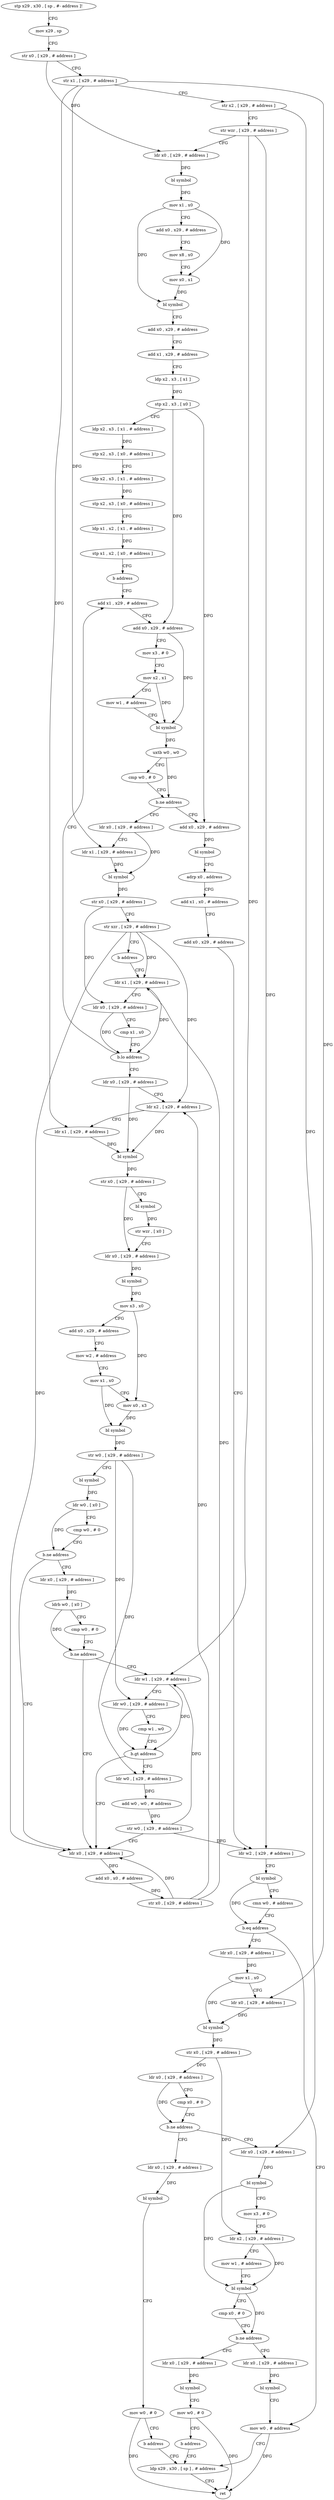 digraph "func" {
"99492" [label = "stp x29 , x30 , [ sp , #- address ]!" ]
"99496" [label = "mov x29 , sp" ]
"99500" [label = "str x0 , [ x29 , # address ]" ]
"99504" [label = "str x1 , [ x29 , # address ]" ]
"99508" [label = "str x2 , [ x29 , # address ]" ]
"99512" [label = "str wzr , [ x29 , # address ]" ]
"99516" [label = "ldr x0 , [ x29 , # address ]" ]
"99520" [label = "bl symbol" ]
"99524" [label = "mov x1 , x0" ]
"99528" [label = "add x0 , x29 , # address" ]
"99532" [label = "mov x8 , x0" ]
"99536" [label = "mov x0 , x1" ]
"99540" [label = "bl symbol" ]
"99544" [label = "add x0 , x29 , # address" ]
"99548" [label = "add x1 , x29 , # address" ]
"99552" [label = "ldp x2 , x3 , [ x1 ]" ]
"99556" [label = "stp x2 , x3 , [ x0 ]" ]
"99560" [label = "ldp x2 , x3 , [ x1 , # address ]" ]
"99564" [label = "stp x2 , x3 , [ x0 , # address ]" ]
"99568" [label = "ldp x2 , x3 , [ x1 , # address ]" ]
"99572" [label = "stp x2 , x3 , [ x0 , # address ]" ]
"99576" [label = "ldp x1 , x2 , [ x1 , # address ]" ]
"99580" [label = "stp x1 , x2 , [ x0 , # address ]" ]
"99584" [label = "b address" ]
"99764" [label = "add x1 , x29 , # address" ]
"99768" [label = "add x0 , x29 , # address" ]
"99772" [label = "mov x3 , # 0" ]
"99776" [label = "mov x2 , x1" ]
"99780" [label = "mov w1 , # address" ]
"99784" [label = "bl symbol" ]
"99788" [label = "uxtb w0 , w0" ]
"99792" [label = "cmp w0 , # 0" ]
"99796" [label = "b.ne address" ]
"99588" [label = "ldr x0 , [ x29 , # address ]" ]
"99800" [label = "add x0 , x29 , # address" ]
"99592" [label = "ldr x1 , [ x29 , # address ]" ]
"99596" [label = "bl symbol" ]
"99600" [label = "str x0 , [ x29 , # address ]" ]
"99604" [label = "str xzr , [ x29 , # address ]" ]
"99608" [label = "b address" ]
"99748" [label = "ldr x1 , [ x29 , # address ]" ]
"99804" [label = "bl symbol" ]
"99808" [label = "adrp x0 , address" ]
"99812" [label = "add x1 , x0 , # address" ]
"99816" [label = "add x0 , x29 , # address" ]
"99820" [label = "ldr w2 , [ x29 , # address ]" ]
"99824" [label = "bl symbol" ]
"99828" [label = "cmn w0 , # address" ]
"99832" [label = "b.eq address" ]
"99940" [label = "mov w0 , # address" ]
"99836" [label = "ldr x0 , [ x29 , # address ]" ]
"99752" [label = "ldr x0 , [ x29 , # address ]" ]
"99756" [label = "cmp x1 , x0" ]
"99760" [label = "b.lo address" ]
"99612" [label = "ldr x0 , [ x29 , # address ]" ]
"99944" [label = "ldp x29 , x30 , [ sp ] , # address" ]
"99840" [label = "mov x1 , x0" ]
"99844" [label = "ldr x0 , [ x29 , # address ]" ]
"99848" [label = "bl symbol" ]
"99852" [label = "str x0 , [ x29 , # address ]" ]
"99856" [label = "ldr x0 , [ x29 , # address ]" ]
"99860" [label = "cmp x0 , # 0" ]
"99864" [label = "b.ne address" ]
"99884" [label = "ldr x0 , [ x29 , # address ]" ]
"99868" [label = "ldr x0 , [ x29 , # address ]" ]
"99616" [label = "ldr x2 , [ x29 , # address ]" ]
"99620" [label = "ldr x1 , [ x29 , # address ]" ]
"99624" [label = "bl symbol" ]
"99628" [label = "str x0 , [ x29 , # address ]" ]
"99632" [label = "bl symbol" ]
"99636" [label = "str wzr , [ x0 ]" ]
"99640" [label = "ldr x0 , [ x29 , # address ]" ]
"99644" [label = "bl symbol" ]
"99648" [label = "mov x3 , x0" ]
"99652" [label = "add x0 , x29 , # address" ]
"99656" [label = "mov w2 , # address" ]
"99660" [label = "mov x1 , x0" ]
"99664" [label = "mov x0 , x3" ]
"99668" [label = "bl symbol" ]
"99672" [label = "str w0 , [ x29 , # address ]" ]
"99676" [label = "bl symbol" ]
"99680" [label = "ldr w0 , [ x0 ]" ]
"99684" [label = "cmp w0 , # 0" ]
"99688" [label = "b.ne address" ]
"99736" [label = "ldr x0 , [ x29 , # address ]" ]
"99692" [label = "ldr x0 , [ x29 , # address ]" ]
"99888" [label = "bl symbol" ]
"99892" [label = "mov x3 , # 0" ]
"99896" [label = "ldr x2 , [ x29 , # address ]" ]
"99900" [label = "mov w1 , # address" ]
"99904" [label = "bl symbol" ]
"99908" [label = "cmp x0 , # 0" ]
"99912" [label = "b.ne address" ]
"99932" [label = "ldr x0 , [ x29 , # address ]" ]
"99916" [label = "ldr x0 , [ x29 , # address ]" ]
"99872" [label = "bl symbol" ]
"99876" [label = "mov w0 , # 0" ]
"99880" [label = "b address" ]
"99740" [label = "add x0 , x0 , # address" ]
"99744" [label = "str x0 , [ x29 , # address ]" ]
"99696" [label = "ldrb w0 , [ x0 ]" ]
"99700" [label = "cmp w0 , # 0" ]
"99704" [label = "b.ne address" ]
"99708" [label = "ldr w1 , [ x29 , # address ]" ]
"99936" [label = "bl symbol" ]
"99920" [label = "bl symbol" ]
"99924" [label = "mov w0 , # 0" ]
"99928" [label = "b address" ]
"99948" [label = "ret" ]
"99712" [label = "ldr w0 , [ x29 , # address ]" ]
"99716" [label = "cmp w1 , w0" ]
"99720" [label = "b.gt address" ]
"99724" [label = "ldr w0 , [ x29 , # address ]" ]
"99728" [label = "add w0 , w0 , # address" ]
"99732" [label = "str w0 , [ x29 , # address ]" ]
"99492" -> "99496" [ label = "CFG" ]
"99496" -> "99500" [ label = "CFG" ]
"99500" -> "99504" [ label = "CFG" ]
"99500" -> "99516" [ label = "DFG" ]
"99504" -> "99508" [ label = "CFG" ]
"99504" -> "99592" [ label = "DFG" ]
"99504" -> "99844" [ label = "DFG" ]
"99504" -> "99620" [ label = "DFG" ]
"99508" -> "99512" [ label = "CFG" ]
"99508" -> "99884" [ label = "DFG" ]
"99512" -> "99516" [ label = "CFG" ]
"99512" -> "99820" [ label = "DFG" ]
"99512" -> "99708" [ label = "DFG" ]
"99516" -> "99520" [ label = "DFG" ]
"99520" -> "99524" [ label = "DFG" ]
"99524" -> "99528" [ label = "CFG" ]
"99524" -> "99536" [ label = "DFG" ]
"99524" -> "99540" [ label = "DFG" ]
"99528" -> "99532" [ label = "CFG" ]
"99532" -> "99536" [ label = "CFG" ]
"99536" -> "99540" [ label = "DFG" ]
"99540" -> "99544" [ label = "CFG" ]
"99544" -> "99548" [ label = "CFG" ]
"99548" -> "99552" [ label = "CFG" ]
"99552" -> "99556" [ label = "DFG" ]
"99556" -> "99560" [ label = "CFG" ]
"99556" -> "99768" [ label = "DFG" ]
"99556" -> "99800" [ label = "DFG" ]
"99560" -> "99564" [ label = "DFG" ]
"99564" -> "99568" [ label = "CFG" ]
"99568" -> "99572" [ label = "DFG" ]
"99572" -> "99576" [ label = "CFG" ]
"99576" -> "99580" [ label = "DFG" ]
"99580" -> "99584" [ label = "CFG" ]
"99584" -> "99764" [ label = "CFG" ]
"99764" -> "99768" [ label = "CFG" ]
"99768" -> "99772" [ label = "CFG" ]
"99768" -> "99784" [ label = "DFG" ]
"99772" -> "99776" [ label = "CFG" ]
"99776" -> "99780" [ label = "CFG" ]
"99776" -> "99784" [ label = "DFG" ]
"99780" -> "99784" [ label = "CFG" ]
"99784" -> "99788" [ label = "DFG" ]
"99788" -> "99792" [ label = "CFG" ]
"99788" -> "99796" [ label = "DFG" ]
"99792" -> "99796" [ label = "CFG" ]
"99796" -> "99588" [ label = "CFG" ]
"99796" -> "99800" [ label = "CFG" ]
"99588" -> "99592" [ label = "CFG" ]
"99588" -> "99596" [ label = "DFG" ]
"99800" -> "99804" [ label = "DFG" ]
"99592" -> "99596" [ label = "DFG" ]
"99596" -> "99600" [ label = "DFG" ]
"99600" -> "99604" [ label = "CFG" ]
"99600" -> "99752" [ label = "DFG" ]
"99604" -> "99608" [ label = "CFG" ]
"99604" -> "99748" [ label = "DFG" ]
"99604" -> "99616" [ label = "DFG" ]
"99604" -> "99736" [ label = "DFG" ]
"99608" -> "99748" [ label = "CFG" ]
"99748" -> "99752" [ label = "CFG" ]
"99748" -> "99760" [ label = "DFG" ]
"99804" -> "99808" [ label = "CFG" ]
"99808" -> "99812" [ label = "CFG" ]
"99812" -> "99816" [ label = "CFG" ]
"99816" -> "99820" [ label = "CFG" ]
"99820" -> "99824" [ label = "CFG" ]
"99824" -> "99828" [ label = "CFG" ]
"99824" -> "99832" [ label = "DFG" ]
"99828" -> "99832" [ label = "CFG" ]
"99832" -> "99940" [ label = "CFG" ]
"99832" -> "99836" [ label = "CFG" ]
"99940" -> "99944" [ label = "CFG" ]
"99940" -> "99948" [ label = "DFG" ]
"99836" -> "99840" [ label = "DFG" ]
"99752" -> "99756" [ label = "CFG" ]
"99752" -> "99760" [ label = "DFG" ]
"99756" -> "99760" [ label = "CFG" ]
"99760" -> "99612" [ label = "CFG" ]
"99760" -> "99764" [ label = "CFG" ]
"99612" -> "99616" [ label = "CFG" ]
"99612" -> "99624" [ label = "DFG" ]
"99944" -> "99948" [ label = "CFG" ]
"99840" -> "99844" [ label = "CFG" ]
"99840" -> "99848" [ label = "DFG" ]
"99844" -> "99848" [ label = "DFG" ]
"99848" -> "99852" [ label = "DFG" ]
"99852" -> "99856" [ label = "DFG" ]
"99852" -> "99896" [ label = "DFG" ]
"99856" -> "99860" [ label = "CFG" ]
"99856" -> "99864" [ label = "DFG" ]
"99860" -> "99864" [ label = "CFG" ]
"99864" -> "99884" [ label = "CFG" ]
"99864" -> "99868" [ label = "CFG" ]
"99884" -> "99888" [ label = "DFG" ]
"99868" -> "99872" [ label = "DFG" ]
"99616" -> "99620" [ label = "CFG" ]
"99616" -> "99624" [ label = "DFG" ]
"99620" -> "99624" [ label = "DFG" ]
"99624" -> "99628" [ label = "DFG" ]
"99628" -> "99632" [ label = "CFG" ]
"99628" -> "99640" [ label = "DFG" ]
"99632" -> "99636" [ label = "DFG" ]
"99636" -> "99640" [ label = "CFG" ]
"99640" -> "99644" [ label = "DFG" ]
"99644" -> "99648" [ label = "DFG" ]
"99648" -> "99652" [ label = "CFG" ]
"99648" -> "99664" [ label = "DFG" ]
"99652" -> "99656" [ label = "CFG" ]
"99656" -> "99660" [ label = "CFG" ]
"99660" -> "99664" [ label = "CFG" ]
"99660" -> "99668" [ label = "DFG" ]
"99664" -> "99668" [ label = "DFG" ]
"99668" -> "99672" [ label = "DFG" ]
"99672" -> "99676" [ label = "CFG" ]
"99672" -> "99712" [ label = "DFG" ]
"99672" -> "99724" [ label = "DFG" ]
"99676" -> "99680" [ label = "DFG" ]
"99680" -> "99684" [ label = "CFG" ]
"99680" -> "99688" [ label = "DFG" ]
"99684" -> "99688" [ label = "CFG" ]
"99688" -> "99736" [ label = "CFG" ]
"99688" -> "99692" [ label = "CFG" ]
"99736" -> "99740" [ label = "DFG" ]
"99692" -> "99696" [ label = "DFG" ]
"99888" -> "99892" [ label = "CFG" ]
"99888" -> "99904" [ label = "DFG" ]
"99892" -> "99896" [ label = "CFG" ]
"99896" -> "99900" [ label = "CFG" ]
"99896" -> "99904" [ label = "DFG" ]
"99900" -> "99904" [ label = "CFG" ]
"99904" -> "99908" [ label = "CFG" ]
"99904" -> "99912" [ label = "DFG" ]
"99908" -> "99912" [ label = "CFG" ]
"99912" -> "99932" [ label = "CFG" ]
"99912" -> "99916" [ label = "CFG" ]
"99932" -> "99936" [ label = "DFG" ]
"99916" -> "99920" [ label = "DFG" ]
"99872" -> "99876" [ label = "CFG" ]
"99876" -> "99880" [ label = "CFG" ]
"99876" -> "99948" [ label = "DFG" ]
"99880" -> "99944" [ label = "CFG" ]
"99740" -> "99744" [ label = "DFG" ]
"99744" -> "99748" [ label = "DFG" ]
"99744" -> "99616" [ label = "DFG" ]
"99744" -> "99736" [ label = "DFG" ]
"99696" -> "99700" [ label = "CFG" ]
"99696" -> "99704" [ label = "DFG" ]
"99700" -> "99704" [ label = "CFG" ]
"99704" -> "99736" [ label = "CFG" ]
"99704" -> "99708" [ label = "CFG" ]
"99708" -> "99712" [ label = "CFG" ]
"99708" -> "99720" [ label = "DFG" ]
"99936" -> "99940" [ label = "CFG" ]
"99920" -> "99924" [ label = "CFG" ]
"99924" -> "99928" [ label = "CFG" ]
"99924" -> "99948" [ label = "DFG" ]
"99928" -> "99944" [ label = "CFG" ]
"99712" -> "99716" [ label = "CFG" ]
"99712" -> "99720" [ label = "DFG" ]
"99716" -> "99720" [ label = "CFG" ]
"99720" -> "99736" [ label = "CFG" ]
"99720" -> "99724" [ label = "CFG" ]
"99724" -> "99728" [ label = "DFG" ]
"99728" -> "99732" [ label = "DFG" ]
"99732" -> "99736" [ label = "CFG" ]
"99732" -> "99820" [ label = "DFG" ]
"99732" -> "99708" [ label = "DFG" ]
}
